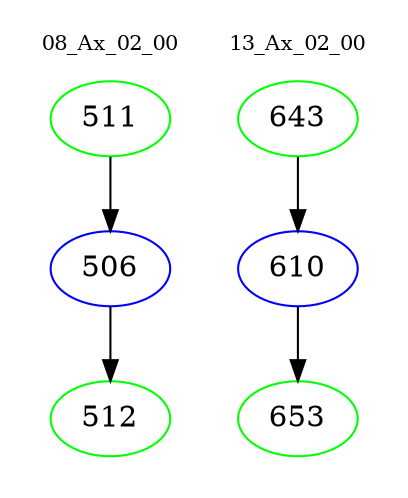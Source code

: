digraph{
subgraph cluster_0 {
color = white
label = "08_Ax_02_00";
fontsize=10;
T0_511 [label="511", color="green"]
T0_511 -> T0_506 [color="black"]
T0_506 [label="506", color="blue"]
T0_506 -> T0_512 [color="black"]
T0_512 [label="512", color="green"]
}
subgraph cluster_1 {
color = white
label = "13_Ax_02_00";
fontsize=10;
T1_643 [label="643", color="green"]
T1_643 -> T1_610 [color="black"]
T1_610 [label="610", color="blue"]
T1_610 -> T1_653 [color="black"]
T1_653 [label="653", color="green"]
}
}
